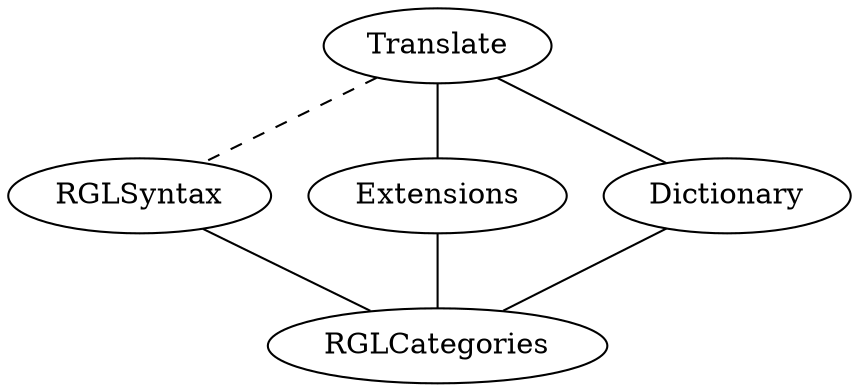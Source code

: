 graph {
  Translate ;
  RGLSyntax ;
  Extensions ;
  Dictionary ;
  Translate -- RGLSyntax [style = dashed] ;
  Translate -- Extensions ;
  Translate -- Dictionary ;
  Extensions -- RGLCategories ;
  RGLCategories ;
  RGLSyntax -- RGLCategories ;
  Dictionary -- RGLCategories ;
}
  